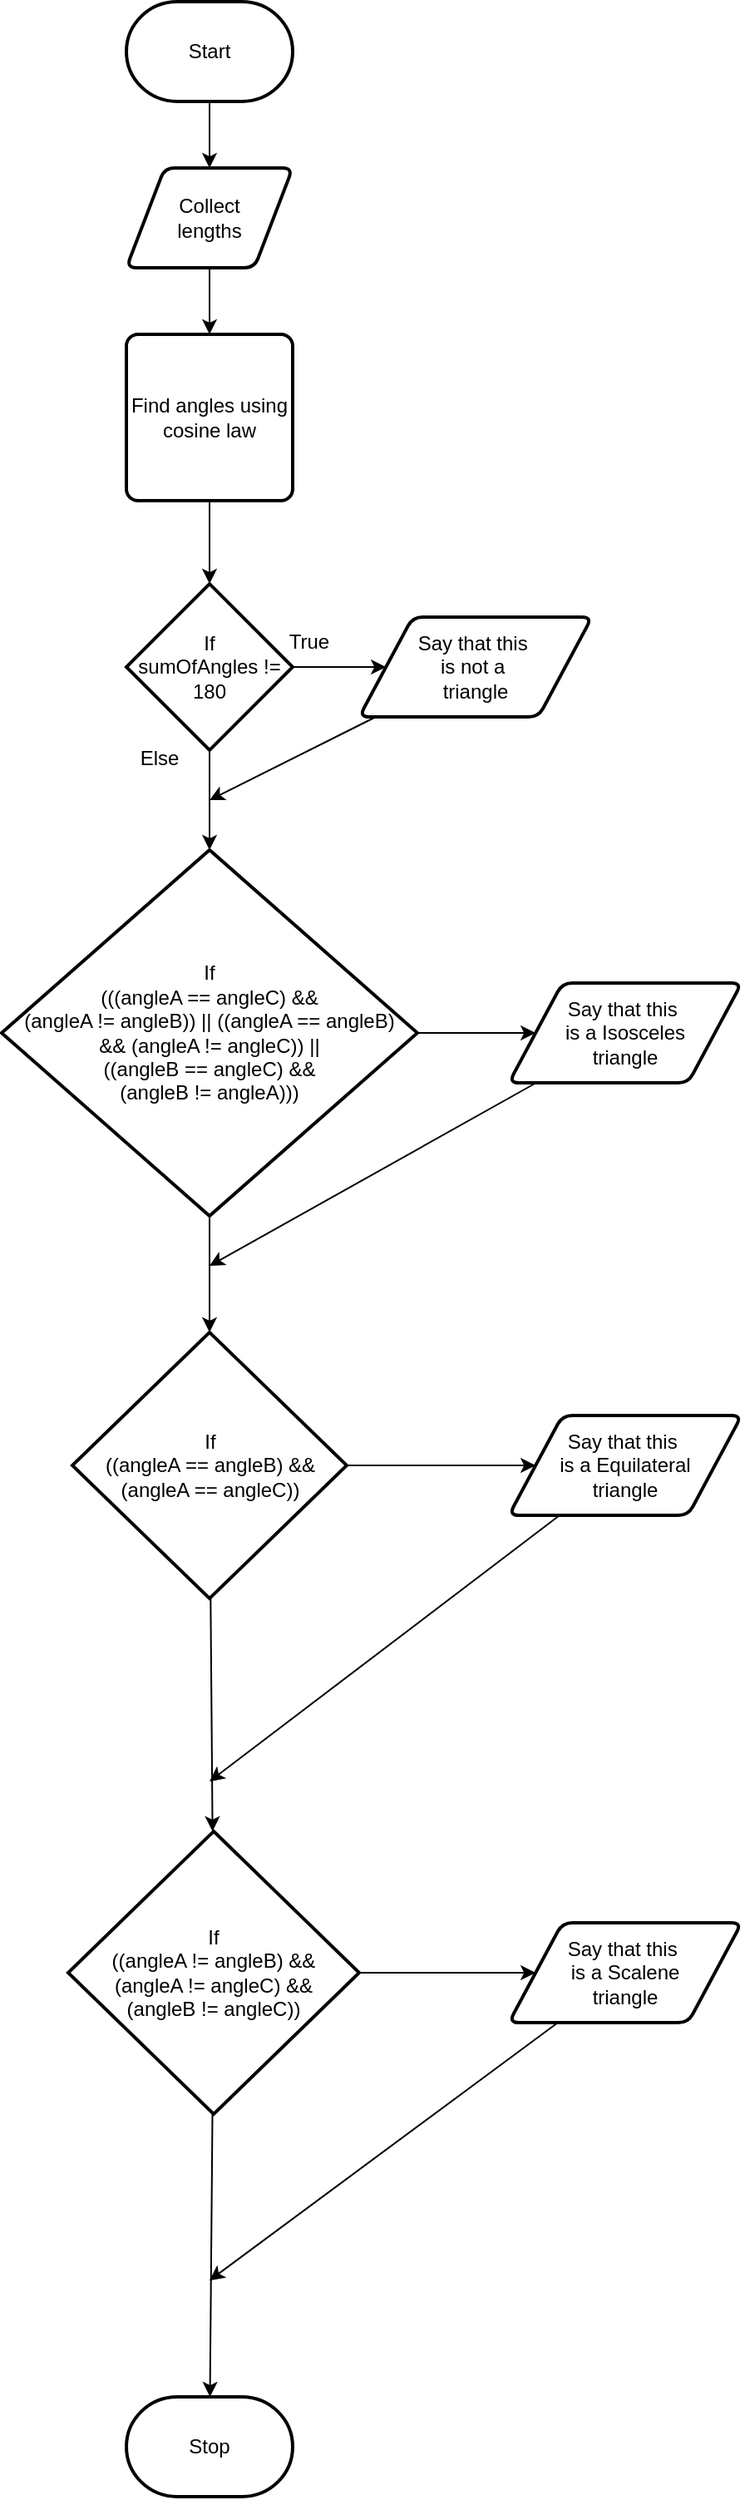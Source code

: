 <mxfile>
    <diagram id="HIP3nbAZw_EuaXWnEj3U" name="Page-1">
        <mxGraphModel dx="1726" dy="666" grid="1" gridSize="10" guides="1" tooltips="1" connect="1" arrows="1" fold="1" page="1" pageScale="1" pageWidth="850" pageHeight="1100" math="0" shadow="0">
            <root>
                <mxCell id="0"/>
                <mxCell id="1" parent="0"/>
                <mxCell id="5" style="edgeStyle=none;html=1;" edge="1" parent="1" source="2" target="4">
                    <mxGeometry relative="1" as="geometry"/>
                </mxCell>
                <mxCell id="2" value="Start" style="strokeWidth=2;html=1;shape=mxgraph.flowchart.terminator;whiteSpace=wrap;" parent="1" vertex="1">
                    <mxGeometry x="230" y="310" width="100" height="60" as="geometry"/>
                </mxCell>
                <mxCell id="3" value="Stop" style="strokeWidth=2;html=1;shape=mxgraph.flowchart.terminator;whiteSpace=wrap;" parent="1" vertex="1">
                    <mxGeometry x="230" y="1750" width="100" height="60" as="geometry"/>
                </mxCell>
                <mxCell id="7" style="edgeStyle=none;html=1;" edge="1" parent="1" source="4" target="6">
                    <mxGeometry relative="1" as="geometry"/>
                </mxCell>
                <mxCell id="4" value="Collect &lt;br&gt;lengths" style="shape=parallelogram;html=1;strokeWidth=2;perimeter=parallelogramPerimeter;whiteSpace=wrap;rounded=1;arcSize=12;size=0.23;" vertex="1" parent="1">
                    <mxGeometry x="230" y="410" width="100" height="60" as="geometry"/>
                </mxCell>
                <mxCell id="14" style="edgeStyle=none;html=1;" edge="1" parent="1" source="6" target="13">
                    <mxGeometry relative="1" as="geometry"/>
                </mxCell>
                <mxCell id="6" value="Find angles using&lt;br&gt;cosine law" style="rounded=1;whiteSpace=wrap;html=1;absoluteArcSize=1;arcSize=14;strokeWidth=2;" vertex="1" parent="1">
                    <mxGeometry x="230" y="510" width="100" height="100" as="geometry"/>
                </mxCell>
                <mxCell id="23" style="edgeStyle=none;html=1;" edge="1" parent="1" source="8" target="21">
                    <mxGeometry relative="1" as="geometry"/>
                </mxCell>
                <mxCell id="29" style="edgeStyle=none;html=1;" edge="1" parent="1" source="8" target="26">
                    <mxGeometry relative="1" as="geometry"/>
                </mxCell>
                <mxCell id="8" value="If&lt;br&gt;(((angleA == angleC) &amp;amp;&amp;amp; &lt;br&gt;(angleA != angleB)) || ((angleA == angleB) &lt;br&gt;&amp;amp;&amp;amp; (angleA != angleC)) || &lt;br&gt;((angleB == angleC) &amp;amp;&amp;amp; &lt;br&gt;(angleB != angleA)))" style="strokeWidth=2;html=1;shape=mxgraph.flowchart.decision;whiteSpace=wrap;" vertex="1" parent="1">
                    <mxGeometry x="155" y="820" width="250" height="220" as="geometry"/>
                </mxCell>
                <mxCell id="16" style="edgeStyle=none;html=1;" edge="1" parent="1" source="13" target="15">
                    <mxGeometry relative="1" as="geometry"/>
                </mxCell>
                <mxCell id="17" style="edgeStyle=none;html=1;" edge="1" parent="1" source="13" target="8">
                    <mxGeometry relative="1" as="geometry"/>
                </mxCell>
                <mxCell id="13" value="If&lt;br&gt;sumOfAngles != 180" style="strokeWidth=2;html=1;shape=mxgraph.flowchart.decision;whiteSpace=wrap;" vertex="1" parent="1">
                    <mxGeometry x="230" y="660" width="100" height="100" as="geometry"/>
                </mxCell>
                <mxCell id="18" style="edgeStyle=none;html=1;" edge="1" parent="1" source="15">
                    <mxGeometry relative="1" as="geometry">
                        <mxPoint x="280" y="790" as="targetPoint"/>
                    </mxGeometry>
                </mxCell>
                <mxCell id="15" value="Say that this&amp;nbsp;&lt;br&gt;is not a&amp;nbsp;&lt;br&gt;triangle" style="shape=parallelogram;html=1;strokeWidth=2;perimeter=parallelogramPerimeter;whiteSpace=wrap;rounded=1;arcSize=12;size=0.23;" vertex="1" parent="1">
                    <mxGeometry x="370" y="680" width="140" height="60" as="geometry"/>
                </mxCell>
                <mxCell id="19" value="True" style="text;html=1;strokeColor=none;fillColor=none;align=center;verticalAlign=middle;whiteSpace=wrap;rounded=0;" vertex="1" parent="1">
                    <mxGeometry x="310" y="680" width="60" height="30" as="geometry"/>
                </mxCell>
                <mxCell id="20" value="Else" style="text;html=1;strokeColor=none;fillColor=none;align=center;verticalAlign=middle;whiteSpace=wrap;rounded=0;" vertex="1" parent="1">
                    <mxGeometry x="220" y="750" width="60" height="30" as="geometry"/>
                </mxCell>
                <mxCell id="24" style="edgeStyle=none;html=1;" edge="1" parent="1" source="21" target="22">
                    <mxGeometry relative="1" as="geometry"/>
                </mxCell>
                <mxCell id="33" style="edgeStyle=none;html=1;entryX=0;entryY=0.5;entryDx=0;entryDy=0;" edge="1" parent="1" source="21" target="27">
                    <mxGeometry relative="1" as="geometry"/>
                </mxCell>
                <mxCell id="21" value="If&lt;br&gt;((angleA == angleB) &amp;amp;&amp;amp; &lt;br&gt;(angleA == angleC))" style="strokeWidth=2;html=1;shape=mxgraph.flowchart.decision;whiteSpace=wrap;" vertex="1" parent="1">
                    <mxGeometry x="197.5" y="1110" width="165" height="160" as="geometry"/>
                </mxCell>
                <mxCell id="25" style="edgeStyle=none;html=1;" edge="1" parent="1" source="22" target="3">
                    <mxGeometry relative="1" as="geometry"/>
                </mxCell>
                <mxCell id="32" style="edgeStyle=none;html=1;" edge="1" parent="1" source="22" target="28">
                    <mxGeometry relative="1" as="geometry"/>
                </mxCell>
                <mxCell id="22" value="If&lt;br&gt;((angleA != angleB) &amp;amp;&amp;amp; &lt;br&gt;(angleA != angleC) &amp;amp;&amp;amp; &lt;br&gt;(angleB != angleC))" style="strokeWidth=2;html=1;shape=mxgraph.flowchart.decision;whiteSpace=wrap;" vertex="1" parent="1">
                    <mxGeometry x="195" y="1410" width="175" height="170" as="geometry"/>
                </mxCell>
                <mxCell id="30" style="edgeStyle=none;html=1;" edge="1" parent="1" source="26">
                    <mxGeometry relative="1" as="geometry">
                        <mxPoint x="280" y="1070" as="targetPoint"/>
                    </mxGeometry>
                </mxCell>
                <mxCell id="26" value="Say that this&amp;nbsp;&lt;br&gt;is a Isosceles&lt;br&gt;triangle" style="shape=parallelogram;html=1;strokeWidth=2;perimeter=parallelogramPerimeter;whiteSpace=wrap;rounded=1;arcSize=12;size=0.23;" vertex="1" parent="1">
                    <mxGeometry x="460" y="900" width="140" height="60" as="geometry"/>
                </mxCell>
                <mxCell id="31" style="edgeStyle=none;html=1;" edge="1" parent="1" source="27">
                    <mxGeometry relative="1" as="geometry">
                        <mxPoint x="280" y="1380" as="targetPoint"/>
                    </mxGeometry>
                </mxCell>
                <mxCell id="27" value="Say that this&amp;nbsp;&lt;br&gt;is a Equilateral&lt;br&gt;triangle" style="shape=parallelogram;html=1;strokeWidth=2;perimeter=parallelogramPerimeter;whiteSpace=wrap;rounded=1;arcSize=12;size=0.23;" vertex="1" parent="1">
                    <mxGeometry x="460" y="1160" width="140" height="60" as="geometry"/>
                </mxCell>
                <mxCell id="34" style="edgeStyle=none;html=1;" edge="1" parent="1" source="28">
                    <mxGeometry relative="1" as="geometry">
                        <mxPoint x="280" y="1680" as="targetPoint"/>
                    </mxGeometry>
                </mxCell>
                <mxCell id="28" value="Say that this&amp;nbsp;&lt;br&gt;is a Scalene&lt;br&gt;triangle" style="shape=parallelogram;html=1;strokeWidth=2;perimeter=parallelogramPerimeter;whiteSpace=wrap;rounded=1;arcSize=12;size=0.23;" vertex="1" parent="1">
                    <mxGeometry x="460" y="1465" width="140" height="60" as="geometry"/>
                </mxCell>
            </root>
        </mxGraphModel>
    </diagram>
</mxfile>